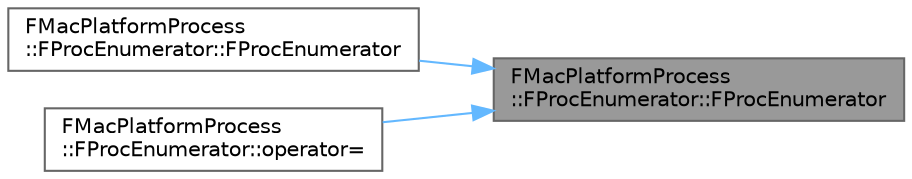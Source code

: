 digraph "FMacPlatformProcess::FProcEnumerator::FProcEnumerator"
{
 // INTERACTIVE_SVG=YES
 // LATEX_PDF_SIZE
  bgcolor="transparent";
  edge [fontname=Helvetica,fontsize=10,labelfontname=Helvetica,labelfontsize=10];
  node [fontname=Helvetica,fontsize=10,shape=box,height=0.2,width=0.4];
  rankdir="RL";
  Node1 [id="Node000001",label="FMacPlatformProcess\l::FProcEnumerator::FProcEnumerator",height=0.2,width=0.4,color="gray40", fillcolor="grey60", style="filled", fontcolor="black",tooltip=" "];
  Node1 -> Node2 [id="edge1_Node000001_Node000002",dir="back",color="steelblue1",style="solid",tooltip=" "];
  Node2 [id="Node000002",label="FMacPlatformProcess\l::FProcEnumerator::FProcEnumerator",height=0.2,width=0.4,color="grey40", fillcolor="white", style="filled",URL="$d3/daa/classFMacPlatformProcess_1_1FProcEnumerator.html#a7cdfd8843452a89c76ef10d94a319165",tooltip=" "];
  Node1 -> Node3 [id="edge2_Node000001_Node000003",dir="back",color="steelblue1",style="solid",tooltip=" "];
  Node3 [id="Node000003",label="FMacPlatformProcess\l::FProcEnumerator::operator=",height=0.2,width=0.4,color="grey40", fillcolor="white", style="filled",URL="$d3/daa/classFMacPlatformProcess_1_1FProcEnumerator.html#a16f792d2dfdc8fc92626eaf8071e6f88",tooltip=" "];
}
